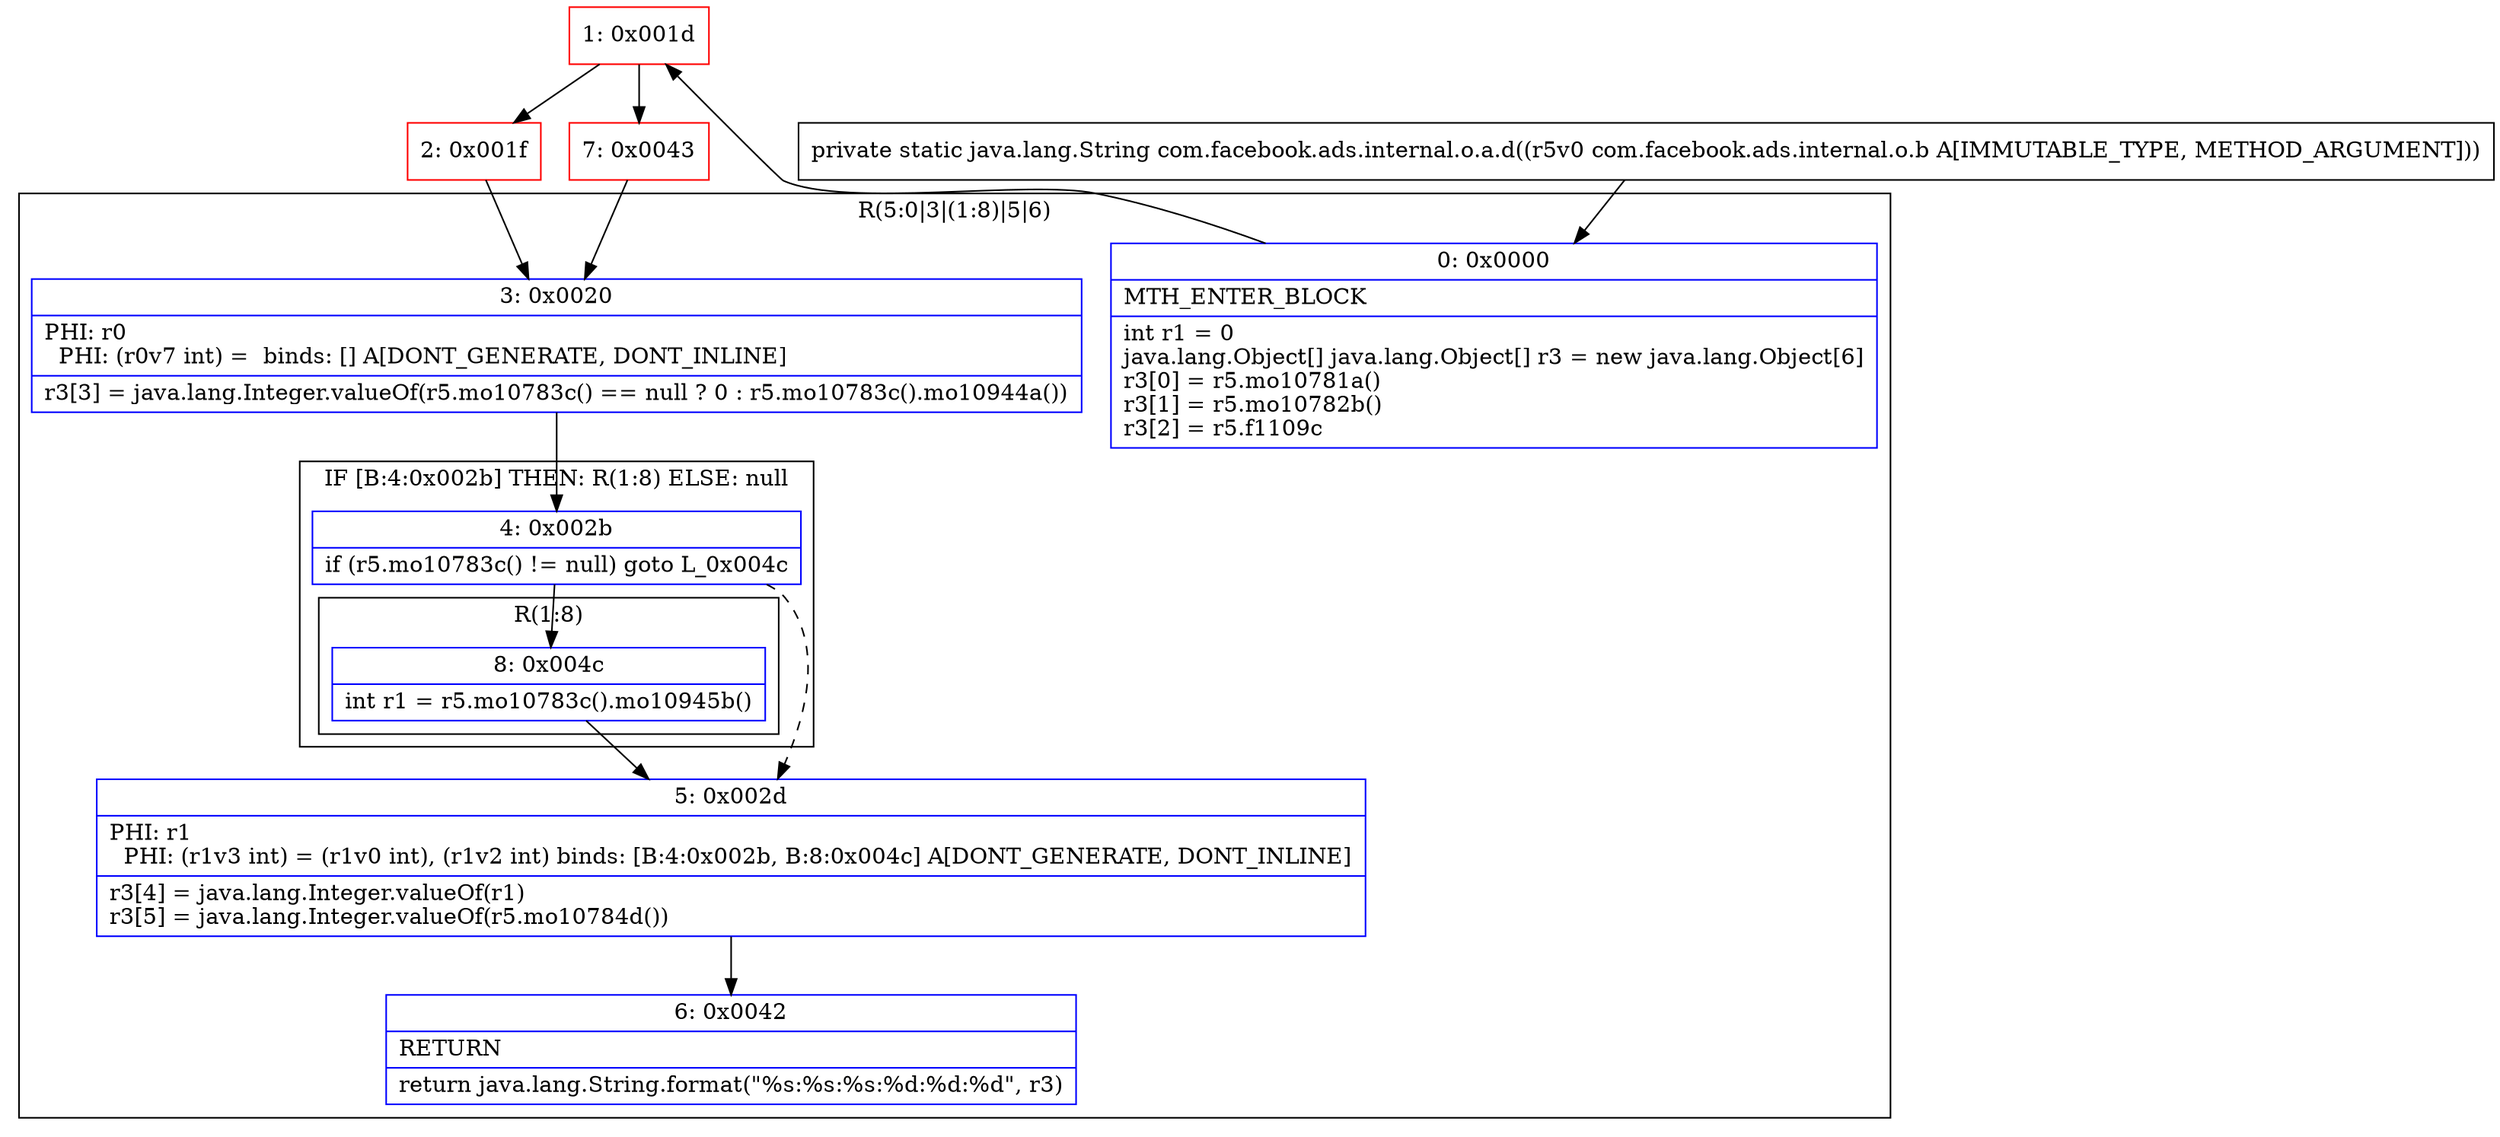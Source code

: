 digraph "CFG forcom.facebook.ads.internal.o.a.d(Lcom\/facebook\/ads\/internal\/o\/b;)Ljava\/lang\/String;" {
subgraph cluster_Region_2075047937 {
label = "R(5:0|3|(1:8)|5|6)";
node [shape=record,color=blue];
Node_0 [shape=record,label="{0\:\ 0x0000|MTH_ENTER_BLOCK\l|int r1 = 0\ljava.lang.Object[] java.lang.Object[] r3 = new java.lang.Object[6]\lr3[0] = r5.mo10781a()\lr3[1] = r5.mo10782b()\lr3[2] = r5.f1109c\l}"];
Node_3 [shape=record,label="{3\:\ 0x0020|PHI: r0 \l  PHI: (r0v7 int) =  binds: [] A[DONT_GENERATE, DONT_INLINE]\l|r3[3] = java.lang.Integer.valueOf(r5.mo10783c() == null ? 0 : r5.mo10783c().mo10944a())\l}"];
subgraph cluster_IfRegion_909836087 {
label = "IF [B:4:0x002b] THEN: R(1:8) ELSE: null";
node [shape=record,color=blue];
Node_4 [shape=record,label="{4\:\ 0x002b|if (r5.mo10783c() != null) goto L_0x004c\l}"];
subgraph cluster_Region_103157156 {
label = "R(1:8)";
node [shape=record,color=blue];
Node_8 [shape=record,label="{8\:\ 0x004c|int r1 = r5.mo10783c().mo10945b()\l}"];
}
}
Node_5 [shape=record,label="{5\:\ 0x002d|PHI: r1 \l  PHI: (r1v3 int) = (r1v0 int), (r1v2 int) binds: [B:4:0x002b, B:8:0x004c] A[DONT_GENERATE, DONT_INLINE]\l|r3[4] = java.lang.Integer.valueOf(r1)\lr3[5] = java.lang.Integer.valueOf(r5.mo10784d())\l}"];
Node_6 [shape=record,label="{6\:\ 0x0042|RETURN\l|return java.lang.String.format(\"%s:%s:%s:%d:%d:%d\", r3)\l}"];
}
Node_1 [shape=record,color=red,label="{1\:\ 0x001d}"];
Node_2 [shape=record,color=red,label="{2\:\ 0x001f}"];
Node_7 [shape=record,color=red,label="{7\:\ 0x0043}"];
MethodNode[shape=record,label="{private static java.lang.String com.facebook.ads.internal.o.a.d((r5v0 com.facebook.ads.internal.o.b A[IMMUTABLE_TYPE, METHOD_ARGUMENT])) }"];
MethodNode -> Node_0;
Node_0 -> Node_1;
Node_3 -> Node_4;
Node_4 -> Node_5[style=dashed];
Node_4 -> Node_8;
Node_8 -> Node_5;
Node_5 -> Node_6;
Node_1 -> Node_2;
Node_1 -> Node_7;
Node_2 -> Node_3;
Node_7 -> Node_3;
}

